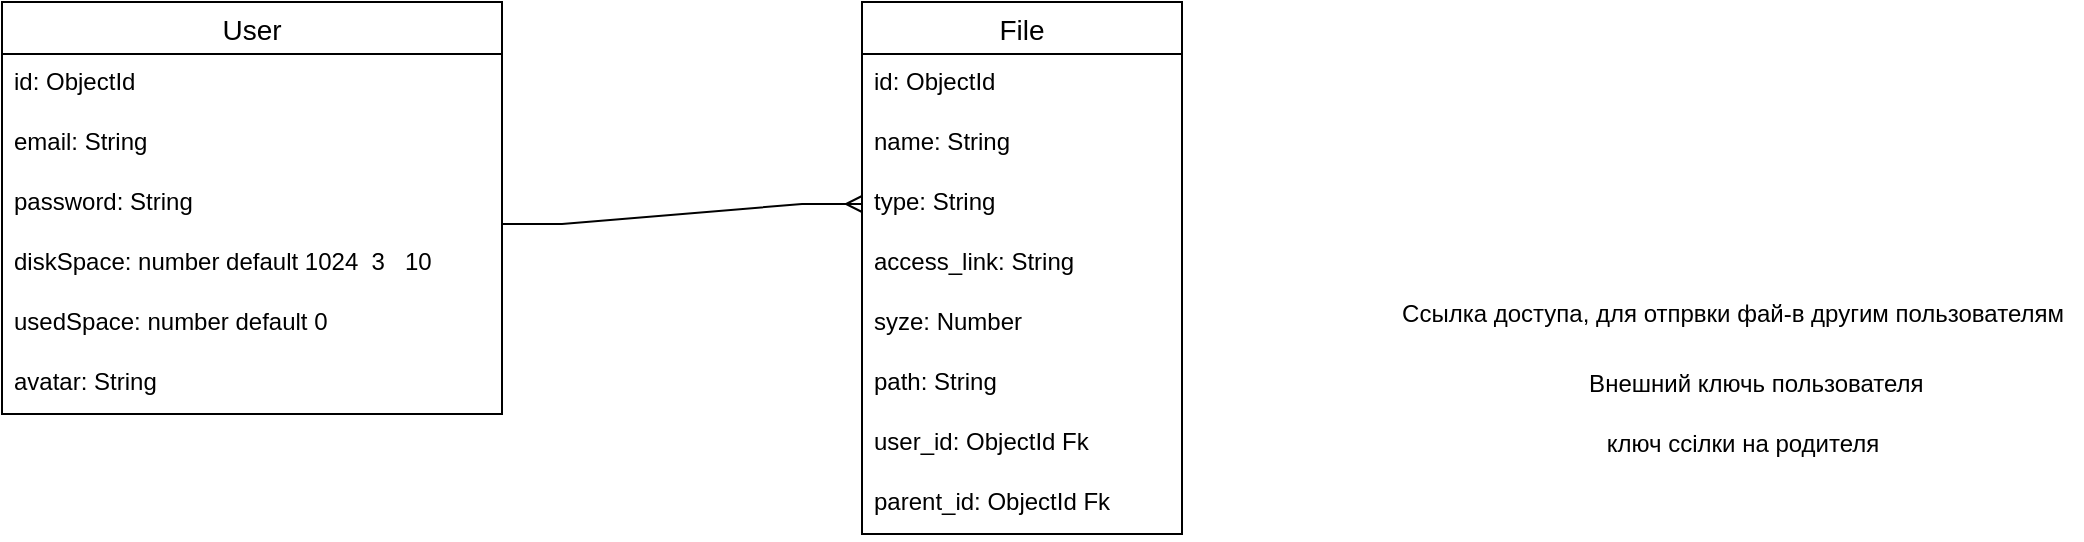 <mxfile version="20.8.16" type="device"><diagram name="Страница 1" id="sF6bCVWTpkGgEz4Gu1cQ"><mxGraphModel dx="442" dy="605" grid="1" gridSize="10" guides="1" tooltips="1" connect="1" arrows="1" fold="1" page="1" pageScale="1" pageWidth="827" pageHeight="1169" math="0" shadow="0"><root><mxCell id="0"/><mxCell id="1" parent="0"/><mxCell id="0G163Z3Y701qJT9voW4U-1" value="User" style="swimlane;fontStyle=0;childLayout=stackLayout;horizontal=1;startSize=26;horizontalStack=0;resizeParent=1;resizeParentMax=0;resizeLast=0;collapsible=1;marginBottom=0;align=center;fontSize=14;" parent="1" vertex="1"><mxGeometry x="10" y="169" width="250" height="206" as="geometry"/></mxCell><mxCell id="0G163Z3Y701qJT9voW4U-2" value="id: ObjectId" style="text;strokeColor=none;fillColor=none;spacingLeft=4;spacingRight=4;overflow=hidden;rotatable=0;points=[[0,0.5],[1,0.5]];portConstraint=eastwest;fontSize=12;" parent="0G163Z3Y701qJT9voW4U-1" vertex="1"><mxGeometry y="26" width="250" height="30" as="geometry"/></mxCell><mxCell id="0G163Z3Y701qJT9voW4U-3" value="email: String" style="text;strokeColor=none;fillColor=none;spacingLeft=4;spacingRight=4;overflow=hidden;rotatable=0;points=[[0,0.5],[1,0.5]];portConstraint=eastwest;fontSize=12;" parent="0G163Z3Y701qJT9voW4U-1" vertex="1"><mxGeometry y="56" width="250" height="30" as="geometry"/></mxCell><mxCell id="0G163Z3Y701qJT9voW4U-4" value="password: String" style="text;strokeColor=none;fillColor=none;spacingLeft=4;spacingRight=4;overflow=hidden;rotatable=0;points=[[0,0.5],[1,0.5]];portConstraint=eastwest;fontSize=12;" parent="0G163Z3Y701qJT9voW4U-1" vertex="1"><mxGeometry y="86" width="250" height="30" as="geometry"/></mxCell><mxCell id="0G163Z3Y701qJT9voW4U-5" value="diskSpace: number default 1024  3   10" style="text;strokeColor=none;fillColor=none;spacingLeft=4;spacingRight=4;overflow=hidden;rotatable=0;points=[[0,0.5],[1,0.5]];portConstraint=eastwest;fontSize=12;" parent="0G163Z3Y701qJT9voW4U-1" vertex="1"><mxGeometry y="116" width="250" height="30" as="geometry"/></mxCell><mxCell id="0G163Z3Y701qJT9voW4U-6" value="usedSpace: number default 0" style="text;strokeColor=none;fillColor=none;spacingLeft=4;spacingRight=4;overflow=hidden;rotatable=0;points=[[0,0.5],[1,0.5]];portConstraint=eastwest;fontSize=12;" parent="0G163Z3Y701qJT9voW4U-1" vertex="1"><mxGeometry y="146" width="250" height="30" as="geometry"/></mxCell><mxCell id="0G163Z3Y701qJT9voW4U-7" value="avatar: String" style="text;strokeColor=none;fillColor=none;spacingLeft=4;spacingRight=4;overflow=hidden;rotatable=0;points=[[0,0.5],[1,0.5]];portConstraint=eastwest;fontSize=12;" parent="0G163Z3Y701qJT9voW4U-1" vertex="1"><mxGeometry y="176" width="250" height="30" as="geometry"/></mxCell><mxCell id="0G163Z3Y701qJT9voW4U-9" value="File" style="swimlane;fontStyle=0;childLayout=stackLayout;horizontal=1;startSize=26;horizontalStack=0;resizeParent=1;resizeParentMax=0;resizeLast=0;collapsible=1;marginBottom=0;align=center;fontSize=14;" parent="1" vertex="1"><mxGeometry x="440" y="169" width="160" height="266" as="geometry"/></mxCell><mxCell id="0G163Z3Y701qJT9voW4U-10" value="id: ObjectId" style="text;strokeColor=none;fillColor=none;spacingLeft=4;spacingRight=4;overflow=hidden;rotatable=0;points=[[0,0.5],[1,0.5]];portConstraint=eastwest;fontSize=12;" parent="0G163Z3Y701qJT9voW4U-9" vertex="1"><mxGeometry y="26" width="160" height="30" as="geometry"/></mxCell><mxCell id="0G163Z3Y701qJT9voW4U-11" value="name: String" style="text;strokeColor=none;fillColor=none;spacingLeft=4;spacingRight=4;overflow=hidden;rotatable=0;points=[[0,0.5],[1,0.5]];portConstraint=eastwest;fontSize=12;" parent="0G163Z3Y701qJT9voW4U-9" vertex="1"><mxGeometry y="56" width="160" height="30" as="geometry"/></mxCell><mxCell id="0G163Z3Y701qJT9voW4U-12" value="type: String" style="text;strokeColor=none;fillColor=none;spacingLeft=4;spacingRight=4;overflow=hidden;rotatable=0;points=[[0,0.5],[1,0.5]];portConstraint=eastwest;fontSize=12;" parent="0G163Z3Y701qJT9voW4U-9" vertex="1"><mxGeometry y="86" width="160" height="30" as="geometry"/></mxCell><mxCell id="0G163Z3Y701qJT9voW4U-18" value="access_link: String" style="text;strokeColor=none;fillColor=none;spacingLeft=4;spacingRight=4;overflow=hidden;rotatable=0;points=[[0,0.5],[1,0.5]];portConstraint=eastwest;fontSize=12;" parent="0G163Z3Y701qJT9voW4U-9" vertex="1"><mxGeometry y="116" width="160" height="30" as="geometry"/></mxCell><mxCell id="0G163Z3Y701qJT9voW4U-13" value="syze: Number" style="text;strokeColor=none;fillColor=none;spacingLeft=4;spacingRight=4;overflow=hidden;rotatable=0;points=[[0,0.5],[1,0.5]];portConstraint=eastwest;fontSize=12;" parent="0G163Z3Y701qJT9voW4U-9" vertex="1"><mxGeometry y="146" width="160" height="30" as="geometry"/></mxCell><mxCell id="EbziLhAmBzAOuipsl5Rj-1" value="path: String" style="text;strokeColor=none;fillColor=none;spacingLeft=4;spacingRight=4;overflow=hidden;rotatable=0;points=[[0,0.5],[1,0.5]];portConstraint=eastwest;fontSize=12;" vertex="1" parent="0G163Z3Y701qJT9voW4U-9"><mxGeometry y="176" width="160" height="30" as="geometry"/></mxCell><mxCell id="0G163Z3Y701qJT9voW4U-14" value="user_id: ObjectId Fk" style="text;strokeColor=none;fillColor=none;spacingLeft=4;spacingRight=4;overflow=hidden;rotatable=0;points=[[0,0.5],[1,0.5]];portConstraint=eastwest;fontSize=12;" parent="0G163Z3Y701qJT9voW4U-9" vertex="1"><mxGeometry y="206" width="160" height="30" as="geometry"/></mxCell><mxCell id="0G163Z3Y701qJT9voW4U-16" value="parent_id: ObjectId Fk" style="text;strokeColor=none;fillColor=none;spacingLeft=4;spacingRight=4;overflow=hidden;rotatable=0;points=[[0,0.5],[1,0.5]];portConstraint=eastwest;fontSize=12;" parent="0G163Z3Y701qJT9voW4U-9" vertex="1"><mxGeometry y="236" width="160" height="30" as="geometry"/></mxCell><mxCell id="0G163Z3Y701qJT9voW4U-15" value="&amp;nbsp; &amp;nbsp; &amp;nbsp; &amp;nbsp; &amp;nbsp; &amp;nbsp; &amp;nbsp; &amp;nbsp; &amp;nbsp; &amp;nbsp; &amp;nbsp; &amp;nbsp; &amp;nbsp; &amp;nbsp; &amp;nbsp; &amp;nbsp; &amp;nbsp; Внешний ключь пользователя" style="text;html=1;align=center;verticalAlign=middle;resizable=0;points=[];autosize=1;strokeColor=none;fillColor=none;" parent="1" vertex="1"><mxGeometry x="680" y="345" width="300" height="30" as="geometry"/></mxCell><mxCell id="0G163Z3Y701qJT9voW4U-17" value="&amp;nbsp; &amp;nbsp; &amp;nbsp; &amp;nbsp; &amp;nbsp; &amp;nbsp; &amp;nbsp; &amp;nbsp; &amp;nbsp; &amp;nbsp; &amp;nbsp; &amp;nbsp; &amp;nbsp; &amp;nbsp; &amp;nbsp; &amp;nbsp; &amp;nbsp; &amp;nbsp; &amp;nbsp; &amp;nbsp; &amp;nbsp; &amp;nbsp; &amp;nbsp; &amp;nbsp; &amp;nbsp; &amp;nbsp;ключ ссілки на родителя" style="text;html=1;align=center;verticalAlign=middle;resizable=0;points=[];autosize=1;strokeColor=none;fillColor=none;" parent="1" vertex="1"><mxGeometry x="630" y="375" width="330" height="30" as="geometry"/></mxCell><mxCell id="0G163Z3Y701qJT9voW4U-19" value="Ссылка доступа, для отпрвки фай-в другим пользователям" style="text;html=1;align=center;verticalAlign=middle;resizable=0;points=[];autosize=1;strokeColor=none;fillColor=none;" parent="1" vertex="1"><mxGeometry x="700" y="310" width="350" height="30" as="geometry"/></mxCell><mxCell id="0G163Z3Y701qJT9voW4U-21" value="" style="edgeStyle=entityRelationEdgeStyle;fontSize=12;html=1;endArrow=ERmany;rounded=0;entryX=0;entryY=0.5;entryDx=0;entryDy=0;" parent="1" target="0G163Z3Y701qJT9voW4U-12" edge="1"><mxGeometry width="100" height="100" relative="1" as="geometry"><mxPoint x="260" y="280" as="sourcePoint"/><mxPoint x="360" y="180" as="targetPoint"/></mxGeometry></mxCell></root></mxGraphModel></diagram></mxfile>